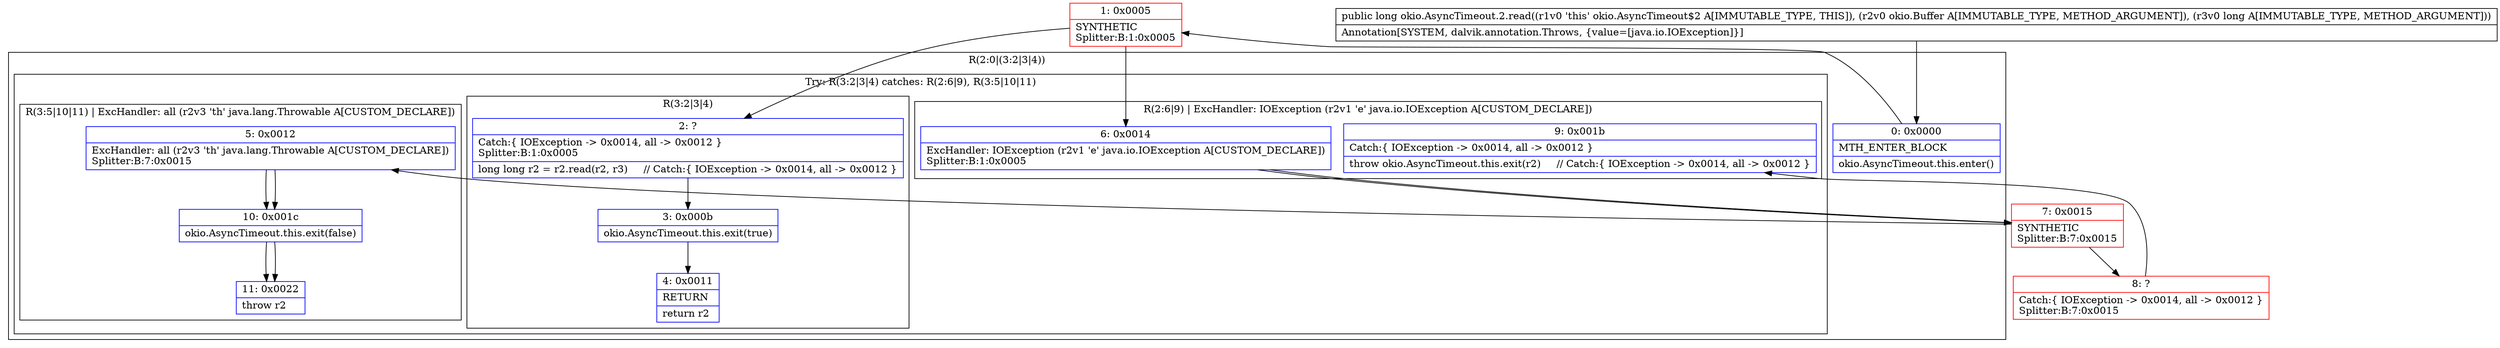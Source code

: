 digraph "CFG forokio.AsyncTimeout.2.read(Lokio\/Buffer;J)J" {
subgraph cluster_Region_2091470656 {
label = "R(2:0|(3:2|3|4))";
node [shape=record,color=blue];
Node_0 [shape=record,label="{0\:\ 0x0000|MTH_ENTER_BLOCK\l|okio.AsyncTimeout.this.enter()\l}"];
subgraph cluster_TryCatchRegion_2072489332 {
label = "Try: R(3:2|3|4) catches: R(2:6|9), R(3:5|10|11)";
node [shape=record,color=blue];
subgraph cluster_Region_1210410810 {
label = "R(3:2|3|4)";
node [shape=record,color=blue];
Node_2 [shape=record,label="{2\:\ ?|Catch:\{ IOException \-\> 0x0014, all \-\> 0x0012 \}\lSplitter:B:1:0x0005\l|long long r2 = r2.read(r2, r3)     \/\/ Catch:\{ IOException \-\> 0x0014, all \-\> 0x0012 \}\l}"];
Node_3 [shape=record,label="{3\:\ 0x000b|okio.AsyncTimeout.this.exit(true)\l}"];
Node_4 [shape=record,label="{4\:\ 0x0011|RETURN\l|return r2\l}"];
}
subgraph cluster_Region_142393253 {
label = "R(2:6|9) | ExcHandler: IOException (r2v1 'e' java.io.IOException A[CUSTOM_DECLARE])\l";
node [shape=record,color=blue];
Node_6 [shape=record,label="{6\:\ 0x0014|ExcHandler: IOException (r2v1 'e' java.io.IOException A[CUSTOM_DECLARE])\lSplitter:B:1:0x0005\l}"];
Node_9 [shape=record,label="{9\:\ 0x001b|Catch:\{ IOException \-\> 0x0014, all \-\> 0x0012 \}\l|throw okio.AsyncTimeout.this.exit(r2)     \/\/ Catch:\{ IOException \-\> 0x0014, all \-\> 0x0012 \}\l}"];
}
subgraph cluster_Region_951197080 {
label = "R(3:5|10|11) | ExcHandler: all (r2v3 'th' java.lang.Throwable A[CUSTOM_DECLARE])\l";
node [shape=record,color=blue];
Node_5 [shape=record,label="{5\:\ 0x0012|ExcHandler: all (r2v3 'th' java.lang.Throwable A[CUSTOM_DECLARE])\lSplitter:B:7:0x0015\l}"];
Node_10 [shape=record,label="{10\:\ 0x001c|okio.AsyncTimeout.this.exit(false)\l}"];
Node_11 [shape=record,label="{11\:\ 0x0022|throw r2\l}"];
}
}
}
subgraph cluster_Region_142393253 {
label = "R(2:6|9) | ExcHandler: IOException (r2v1 'e' java.io.IOException A[CUSTOM_DECLARE])\l";
node [shape=record,color=blue];
Node_6 [shape=record,label="{6\:\ 0x0014|ExcHandler: IOException (r2v1 'e' java.io.IOException A[CUSTOM_DECLARE])\lSplitter:B:1:0x0005\l}"];
Node_9 [shape=record,label="{9\:\ 0x001b|Catch:\{ IOException \-\> 0x0014, all \-\> 0x0012 \}\l|throw okio.AsyncTimeout.this.exit(r2)     \/\/ Catch:\{ IOException \-\> 0x0014, all \-\> 0x0012 \}\l}"];
}
subgraph cluster_Region_951197080 {
label = "R(3:5|10|11) | ExcHandler: all (r2v3 'th' java.lang.Throwable A[CUSTOM_DECLARE])\l";
node [shape=record,color=blue];
Node_5 [shape=record,label="{5\:\ 0x0012|ExcHandler: all (r2v3 'th' java.lang.Throwable A[CUSTOM_DECLARE])\lSplitter:B:7:0x0015\l}"];
Node_10 [shape=record,label="{10\:\ 0x001c|okio.AsyncTimeout.this.exit(false)\l}"];
Node_11 [shape=record,label="{11\:\ 0x0022|throw r2\l}"];
}
Node_1 [shape=record,color=red,label="{1\:\ 0x0005|SYNTHETIC\lSplitter:B:1:0x0005\l}"];
Node_7 [shape=record,color=red,label="{7\:\ 0x0015|SYNTHETIC\lSplitter:B:7:0x0015\l}"];
Node_8 [shape=record,color=red,label="{8\:\ ?|Catch:\{ IOException \-\> 0x0014, all \-\> 0x0012 \}\lSplitter:B:7:0x0015\l}"];
MethodNode[shape=record,label="{public long okio.AsyncTimeout.2.read((r1v0 'this' okio.AsyncTimeout$2 A[IMMUTABLE_TYPE, THIS]), (r2v0 okio.Buffer A[IMMUTABLE_TYPE, METHOD_ARGUMENT]), (r3v0 long A[IMMUTABLE_TYPE, METHOD_ARGUMENT]))  | Annotation[SYSTEM, dalvik.annotation.Throws, \{value=[java.io.IOException]\}]\l}"];
MethodNode -> Node_0;
Node_0 -> Node_1;
Node_2 -> Node_3;
Node_3 -> Node_4;
Node_6 -> Node_7;
Node_5 -> Node_10;
Node_10 -> Node_11;
Node_6 -> Node_7;
Node_5 -> Node_10;
Node_10 -> Node_11;
Node_1 -> Node_2;
Node_1 -> Node_6;
Node_7 -> Node_8;
Node_7 -> Node_5;
Node_8 -> Node_9;
}

